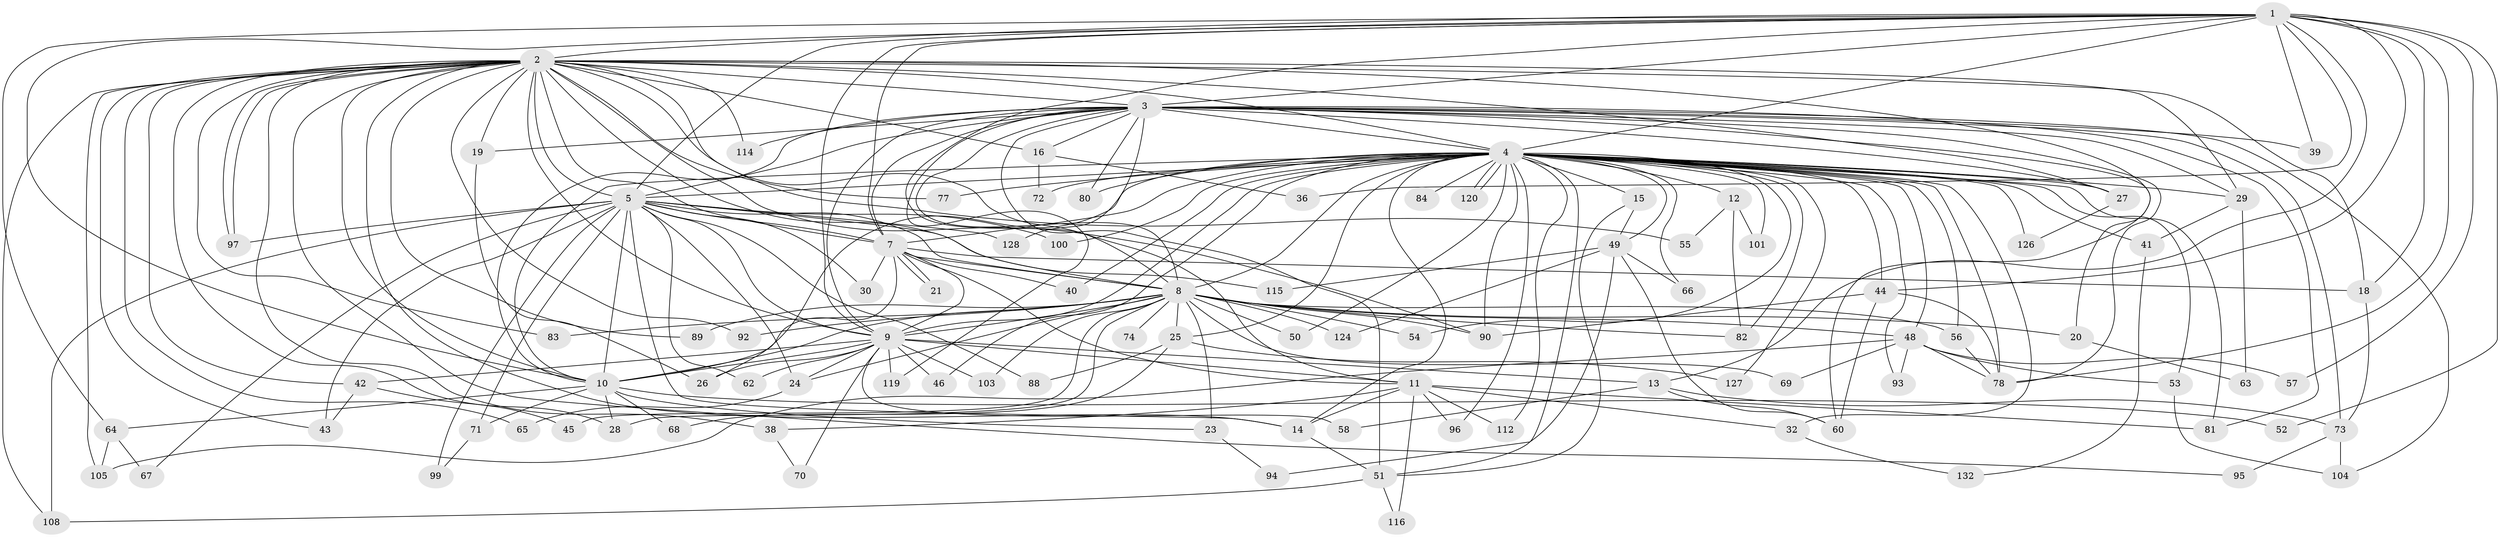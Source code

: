 // Generated by graph-tools (version 1.1) at 2025/51/02/27/25 19:51:51]
// undirected, 97 vertices, 235 edges
graph export_dot {
graph [start="1"]
  node [color=gray90,style=filled];
  1 [super="+131"];
  2 [super="+37"];
  3 [super="+34"];
  4 [super="+6"];
  5 [super="+59"];
  7 [super="+47"];
  8 [super="+22"];
  9 [super="+102"];
  10 [super="+17"];
  11 [super="+35"];
  12 [super="+130"];
  13 [super="+86"];
  14 [super="+31"];
  15 [super="+117"];
  16 [super="+75"];
  18;
  19;
  20;
  21;
  23;
  24;
  25 [super="+87"];
  26 [super="+106"];
  27 [super="+33"];
  28 [super="+123"];
  29 [super="+76"];
  30;
  32 [super="+118"];
  36;
  38;
  39;
  40;
  41;
  42;
  43 [super="+129"];
  44 [super="+98"];
  45;
  46;
  48 [super="+91"];
  49 [super="+61"];
  50;
  51 [super="+79"];
  52;
  53 [super="+109"];
  54;
  55;
  56 [super="+121"];
  57;
  58;
  60 [super="+113"];
  62;
  63;
  64 [super="+107"];
  65;
  66;
  67;
  68;
  69;
  70;
  71;
  72;
  73;
  74;
  77;
  78 [super="+125"];
  80;
  81 [super="+85"];
  82;
  83;
  84;
  88;
  89;
  90 [super="+122"];
  92;
  93;
  94;
  95;
  96;
  97 [super="+111"];
  99;
  100;
  101;
  103;
  104;
  105;
  108 [super="+110"];
  112;
  114;
  115;
  116;
  119;
  120;
  124;
  126;
  127;
  128;
  132;
  1 -- 2;
  1 -- 3;
  1 -- 4 [weight=2];
  1 -- 5;
  1 -- 7;
  1 -- 8 [weight=2];
  1 -- 9;
  1 -- 10;
  1 -- 13;
  1 -- 18;
  1 -- 36;
  1 -- 39;
  1 -- 44;
  1 -- 52;
  1 -- 57;
  1 -- 64;
  1 -- 78;
  2 -- 3;
  2 -- 4 [weight=2];
  2 -- 5 [weight=2];
  2 -- 7;
  2 -- 8;
  2 -- 9;
  2 -- 10;
  2 -- 11;
  2 -- 16 [weight=2];
  2 -- 18;
  2 -- 19;
  2 -- 27;
  2 -- 28;
  2 -- 38;
  2 -- 42;
  2 -- 55;
  2 -- 60;
  2 -- 65;
  2 -- 77;
  2 -- 83;
  2 -- 89;
  2 -- 92;
  2 -- 95;
  2 -- 97;
  2 -- 97;
  2 -- 114;
  2 -- 105;
  2 -- 14;
  2 -- 108;
  2 -- 43;
  2 -- 29;
  2 -- 90;
  3 -- 4 [weight=2];
  3 -- 5;
  3 -- 7;
  3 -- 8;
  3 -- 9;
  3 -- 10;
  3 -- 16;
  3 -- 19;
  3 -- 20 [weight=2];
  3 -- 29;
  3 -- 39;
  3 -- 51;
  3 -- 73;
  3 -- 80;
  3 -- 81;
  3 -- 104;
  3 -- 114;
  3 -- 119;
  3 -- 128;
  3 -- 27;
  3 -- 78;
  4 -- 5 [weight=2];
  4 -- 7 [weight=2];
  4 -- 8 [weight=2];
  4 -- 9 [weight=2];
  4 -- 10 [weight=2];
  4 -- 12 [weight=2];
  4 -- 25 [weight=2];
  4 -- 27;
  4 -- 32 [weight=2];
  4 -- 46;
  4 -- 48;
  4 -- 49;
  4 -- 50;
  4 -- 53;
  4 -- 54;
  4 -- 56;
  4 -- 66;
  4 -- 77;
  4 -- 78;
  4 -- 81;
  4 -- 82;
  4 -- 84 [weight=2];
  4 -- 90;
  4 -- 96;
  4 -- 100;
  4 -- 101;
  4 -- 120;
  4 -- 120;
  4 -- 72;
  4 -- 15;
  4 -- 80;
  4 -- 29;
  4 -- 93;
  4 -- 40;
  4 -- 41;
  4 -- 44;
  4 -- 112;
  4 -- 51;
  4 -- 126;
  4 -- 127;
  4 -- 26;
  4 -- 14;
  5 -- 7;
  5 -- 8;
  5 -- 9;
  5 -- 10;
  5 -- 14;
  5 -- 24;
  5 -- 30;
  5 -- 43;
  5 -- 62;
  5 -- 67;
  5 -- 88;
  5 -- 99;
  5 -- 100;
  5 -- 108;
  5 -- 115;
  5 -- 128;
  5 -- 71;
  5 -- 97;
  7 -- 8;
  7 -- 9;
  7 -- 10;
  7 -- 11;
  7 -- 21;
  7 -- 21;
  7 -- 30;
  7 -- 40;
  7 -- 18;
  8 -- 9;
  8 -- 10;
  8 -- 20;
  8 -- 23;
  8 -- 24;
  8 -- 25;
  8 -- 28;
  8 -- 45;
  8 -- 48;
  8 -- 50;
  8 -- 54;
  8 -- 69;
  8 -- 74 [weight=2];
  8 -- 82;
  8 -- 83;
  8 -- 89;
  8 -- 90;
  8 -- 103;
  8 -- 56;
  8 -- 124;
  8 -- 92;
  9 -- 10;
  9 -- 13;
  9 -- 26;
  9 -- 42;
  9 -- 46;
  9 -- 58;
  9 -- 62;
  9 -- 70;
  9 -- 103;
  9 -- 119;
  9 -- 24;
  9 -- 11;
  10 -- 23;
  10 -- 52;
  10 -- 71;
  10 -- 64;
  10 -- 68;
  10 -- 28;
  11 -- 14;
  11 -- 32;
  11 -- 38;
  11 -- 96;
  11 -- 112;
  11 -- 116;
  11 -- 81;
  12 -- 55;
  12 -- 101;
  12 -- 82;
  13 -- 58;
  13 -- 60;
  13 -- 73;
  14 -- 51;
  15 -- 49;
  15 -- 51;
  16 -- 36;
  16 -- 72;
  18 -- 73;
  19 -- 26;
  20 -- 63;
  23 -- 94;
  24 -- 65;
  25 -- 68;
  25 -- 88;
  25 -- 127;
  27 -- 126;
  29 -- 41;
  29 -- 63;
  32 -- 132;
  38 -- 70;
  41 -- 132;
  42 -- 43;
  42 -- 45;
  44 -- 78;
  44 -- 90;
  44 -- 60;
  48 -- 53;
  48 -- 57;
  48 -- 69;
  48 -- 93;
  48 -- 105;
  48 -- 78;
  49 -- 66;
  49 -- 115;
  49 -- 124;
  49 -- 60;
  49 -- 94;
  51 -- 108;
  51 -- 116;
  53 -- 104;
  56 -- 78;
  64 -- 67;
  64 -- 105;
  71 -- 99;
  73 -- 95;
  73 -- 104;
}
